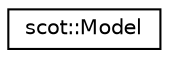 digraph "Graphical Class Hierarchy"
{
 // LATEX_PDF_SIZE
  edge [fontname="Helvetica",fontsize="10",labelfontname="Helvetica",labelfontsize="10"];
  node [fontname="Helvetica",fontsize="10",shape=record];
  rankdir="LR";
  Node0 [label="scot::Model",height=0.2,width=0.4,color="black", fillcolor="white", style="filled",URL="$classscot_1_1Model.html",tooltip=" "];
}
